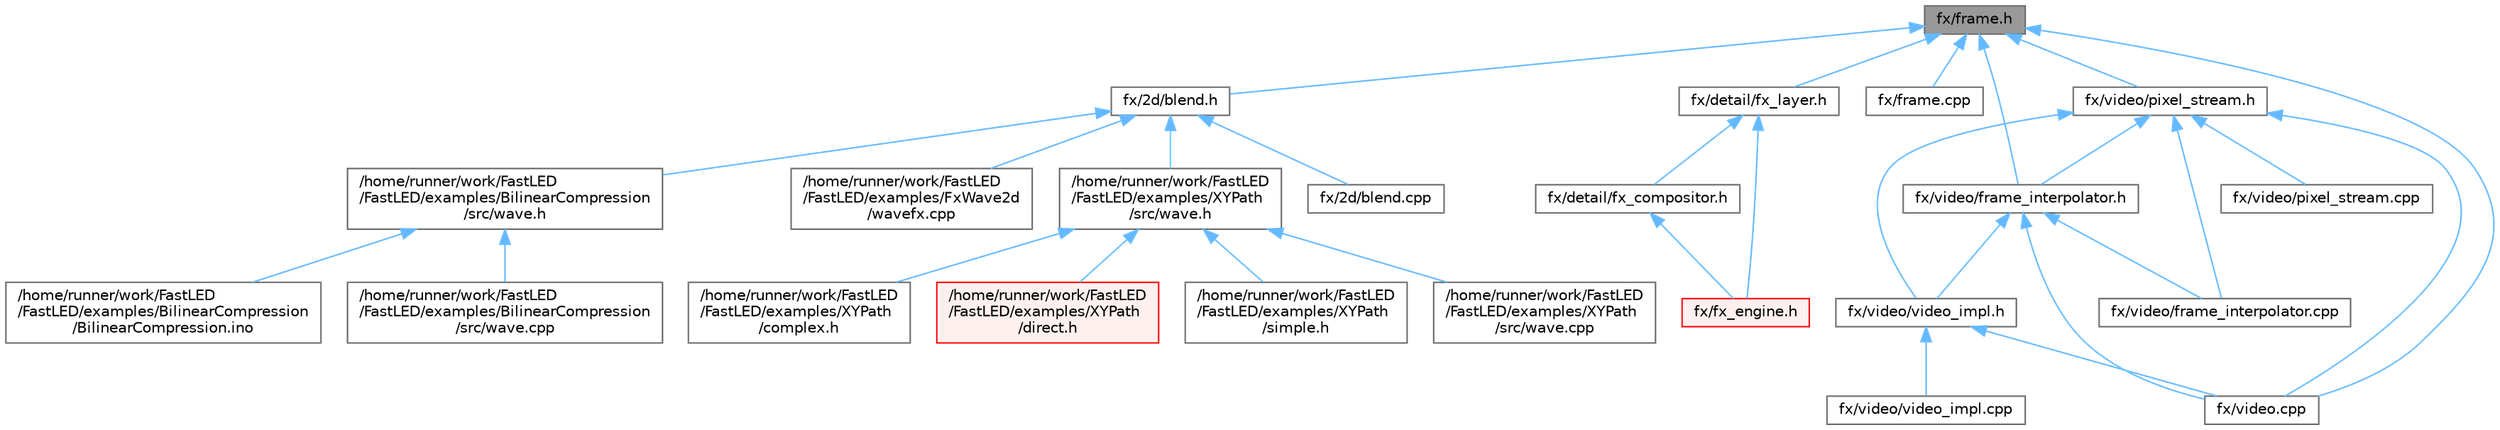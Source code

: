digraph "fx/frame.h"
{
 // INTERACTIVE_SVG=YES
 // LATEX_PDF_SIZE
  bgcolor="transparent";
  edge [fontname=Helvetica,fontsize=10,labelfontname=Helvetica,labelfontsize=10];
  node [fontname=Helvetica,fontsize=10,shape=box,height=0.2,width=0.4];
  Node1 [id="Node000001",label="fx/frame.h",height=0.2,width=0.4,color="gray40", fillcolor="grey60", style="filled", fontcolor="black",tooltip=" "];
  Node1 -> Node2 [id="edge1_Node000001_Node000002",dir="back",color="steelblue1",style="solid",tooltip=" "];
  Node2 [id="Node000002",label="fx/2d/blend.h",height=0.2,width=0.4,color="grey40", fillcolor="white", style="filled",URL="$d8/d4e/blend_8h.html",tooltip=" "];
  Node2 -> Node3 [id="edge2_Node000002_Node000003",dir="back",color="steelblue1",style="solid",tooltip=" "];
  Node3 [id="Node000003",label="/home/runner/work/FastLED\l/FastLED/examples/BilinearCompression\l/src/wave.h",height=0.2,width=0.4,color="grey40", fillcolor="white", style="filled",URL="$d5/d16/examples_2_bilinear_compression_2src_2wave_8h.html",tooltip=" "];
  Node3 -> Node4 [id="edge3_Node000003_Node000004",dir="back",color="steelblue1",style="solid",tooltip=" "];
  Node4 [id="Node000004",label="/home/runner/work/FastLED\l/FastLED/examples/BilinearCompression\l/BilinearCompression.ino",height=0.2,width=0.4,color="grey40", fillcolor="white", style="filled",URL="$da/d05/_bilinear_compression_8ino.html",tooltip=" "];
  Node3 -> Node5 [id="edge4_Node000003_Node000005",dir="back",color="steelblue1",style="solid",tooltip=" "];
  Node5 [id="Node000005",label="/home/runner/work/FastLED\l/FastLED/examples/BilinearCompression\l/src/wave.cpp",height=0.2,width=0.4,color="grey40", fillcolor="white", style="filled",URL="$d7/d15/examples_2_bilinear_compression_2src_2wave_8cpp.html",tooltip=" "];
  Node2 -> Node6 [id="edge5_Node000002_Node000006",dir="back",color="steelblue1",style="solid",tooltip=" "];
  Node6 [id="Node000006",label="/home/runner/work/FastLED\l/FastLED/examples/FxWave2d\l/wavefx.cpp",height=0.2,width=0.4,color="grey40", fillcolor="white", style="filled",URL="$d9/d29/wavefx_8cpp.html",tooltip=" "];
  Node2 -> Node7 [id="edge6_Node000002_Node000007",dir="back",color="steelblue1",style="solid",tooltip=" "];
  Node7 [id="Node000007",label="/home/runner/work/FastLED\l/FastLED/examples/XYPath\l/src/wave.h",height=0.2,width=0.4,color="grey40", fillcolor="white", style="filled",URL="$db/dd3/examples_2_x_y_path_2src_2wave_8h.html",tooltip=" "];
  Node7 -> Node8 [id="edge7_Node000007_Node000008",dir="back",color="steelblue1",style="solid",tooltip=" "];
  Node8 [id="Node000008",label="/home/runner/work/FastLED\l/FastLED/examples/XYPath\l/complex.h",height=0.2,width=0.4,color="grey40", fillcolor="white", style="filled",URL="$d7/d3b/complex_8h.html",tooltip=" "];
  Node7 -> Node9 [id="edge8_Node000007_Node000009",dir="back",color="steelblue1",style="solid",tooltip=" "];
  Node9 [id="Node000009",label="/home/runner/work/FastLED\l/FastLED/examples/XYPath\l/direct.h",height=0.2,width=0.4,color="red", fillcolor="#FFF0F0", style="filled",URL="$d6/daf/direct_8h.html",tooltip=" "];
  Node7 -> Node11 [id="edge9_Node000007_Node000011",dir="back",color="steelblue1",style="solid",tooltip=" "];
  Node11 [id="Node000011",label="/home/runner/work/FastLED\l/FastLED/examples/XYPath\l/simple.h",height=0.2,width=0.4,color="grey40", fillcolor="white", style="filled",URL="$d8/d14/simple_8h.html",tooltip=" "];
  Node7 -> Node12 [id="edge10_Node000007_Node000012",dir="back",color="steelblue1",style="solid",tooltip=" "];
  Node12 [id="Node000012",label="/home/runner/work/FastLED\l/FastLED/examples/XYPath\l/src/wave.cpp",height=0.2,width=0.4,color="grey40", fillcolor="white", style="filled",URL="$d8/d96/examples_2_x_y_path_2src_2wave_8cpp.html",tooltip=" "];
  Node2 -> Node13 [id="edge11_Node000002_Node000013",dir="back",color="steelblue1",style="solid",tooltip=" "];
  Node13 [id="Node000013",label="fx/2d/blend.cpp",height=0.2,width=0.4,color="grey40", fillcolor="white", style="filled",URL="$d7/d68/blend_8cpp.html",tooltip=" "];
  Node1 -> Node14 [id="edge12_Node000001_Node000014",dir="back",color="steelblue1",style="solid",tooltip=" "];
  Node14 [id="Node000014",label="fx/detail/fx_layer.h",height=0.2,width=0.4,color="grey40", fillcolor="white", style="filled",URL="$d7/d2f/fx__layer_8h.html",tooltip=" "];
  Node14 -> Node15 [id="edge13_Node000014_Node000015",dir="back",color="steelblue1",style="solid",tooltip=" "];
  Node15 [id="Node000015",label="fx/detail/fx_compositor.h",height=0.2,width=0.4,color="grey40", fillcolor="white", style="filled",URL="$d5/d6b/fx__compositor_8h.html",tooltip=" "];
  Node15 -> Node16 [id="edge14_Node000015_Node000016",dir="back",color="steelblue1",style="solid",tooltip=" "];
  Node16 [id="Node000016",label="fx/fx_engine.h",height=0.2,width=0.4,color="red", fillcolor="#FFF0F0", style="filled",URL="$d9/d3c/fx__engine_8h.html",tooltip=" "];
  Node14 -> Node16 [id="edge15_Node000014_Node000016",dir="back",color="steelblue1",style="solid",tooltip=" "];
  Node1 -> Node22 [id="edge16_Node000001_Node000022",dir="back",color="steelblue1",style="solid",tooltip=" "];
  Node22 [id="Node000022",label="fx/frame.cpp",height=0.2,width=0.4,color="grey40", fillcolor="white", style="filled",URL="$da/d14/frame_8cpp.html",tooltip=" "];
  Node1 -> Node23 [id="edge17_Node000001_Node000023",dir="back",color="steelblue1",style="solid",tooltip=" "];
  Node23 [id="Node000023",label="fx/video.cpp",height=0.2,width=0.4,color="grey40", fillcolor="white", style="filled",URL="$d0/d05/video_8cpp.html",tooltip=" "];
  Node1 -> Node24 [id="edge18_Node000001_Node000024",dir="back",color="steelblue1",style="solid",tooltip=" "];
  Node24 [id="Node000024",label="fx/video/frame_interpolator.h",height=0.2,width=0.4,color="grey40", fillcolor="white", style="filled",URL="$d3/dda/frame__interpolator_8h.html",tooltip=" "];
  Node24 -> Node23 [id="edge19_Node000024_Node000023",dir="back",color="steelblue1",style="solid",tooltip=" "];
  Node24 -> Node25 [id="edge20_Node000024_Node000025",dir="back",color="steelblue1",style="solid",tooltip=" "];
  Node25 [id="Node000025",label="fx/video/frame_interpolator.cpp",height=0.2,width=0.4,color="grey40", fillcolor="white", style="filled",URL="$d5/da4/frame__interpolator_8cpp.html",tooltip=" "];
  Node24 -> Node26 [id="edge21_Node000024_Node000026",dir="back",color="steelblue1",style="solid",tooltip=" "];
  Node26 [id="Node000026",label="fx/video/video_impl.h",height=0.2,width=0.4,color="grey40", fillcolor="white", style="filled",URL="$d5/d82/video__impl_8h.html",tooltip=" "];
  Node26 -> Node23 [id="edge22_Node000026_Node000023",dir="back",color="steelblue1",style="solid",tooltip=" "];
  Node26 -> Node27 [id="edge23_Node000026_Node000027",dir="back",color="steelblue1",style="solid",tooltip=" "];
  Node27 [id="Node000027",label="fx/video/video_impl.cpp",height=0.2,width=0.4,color="grey40", fillcolor="white", style="filled",URL="$d0/d7f/video__impl_8cpp.html",tooltip=" "];
  Node1 -> Node28 [id="edge24_Node000001_Node000028",dir="back",color="steelblue1",style="solid",tooltip=" "];
  Node28 [id="Node000028",label="fx/video/pixel_stream.h",height=0.2,width=0.4,color="grey40", fillcolor="white", style="filled",URL="$d3/dfa/pixel__stream_8h.html",tooltip=" "];
  Node28 -> Node23 [id="edge25_Node000028_Node000023",dir="back",color="steelblue1",style="solid",tooltip=" "];
  Node28 -> Node25 [id="edge26_Node000028_Node000025",dir="back",color="steelblue1",style="solid",tooltip=" "];
  Node28 -> Node24 [id="edge27_Node000028_Node000024",dir="back",color="steelblue1",style="solid",tooltip=" "];
  Node28 -> Node29 [id="edge28_Node000028_Node000029",dir="back",color="steelblue1",style="solid",tooltip=" "];
  Node29 [id="Node000029",label="fx/video/pixel_stream.cpp",height=0.2,width=0.4,color="grey40", fillcolor="white", style="filled",URL="$da/d7a/pixel__stream_8cpp.html",tooltip=" "];
  Node28 -> Node26 [id="edge29_Node000028_Node000026",dir="back",color="steelblue1",style="solid",tooltip=" "];
}
